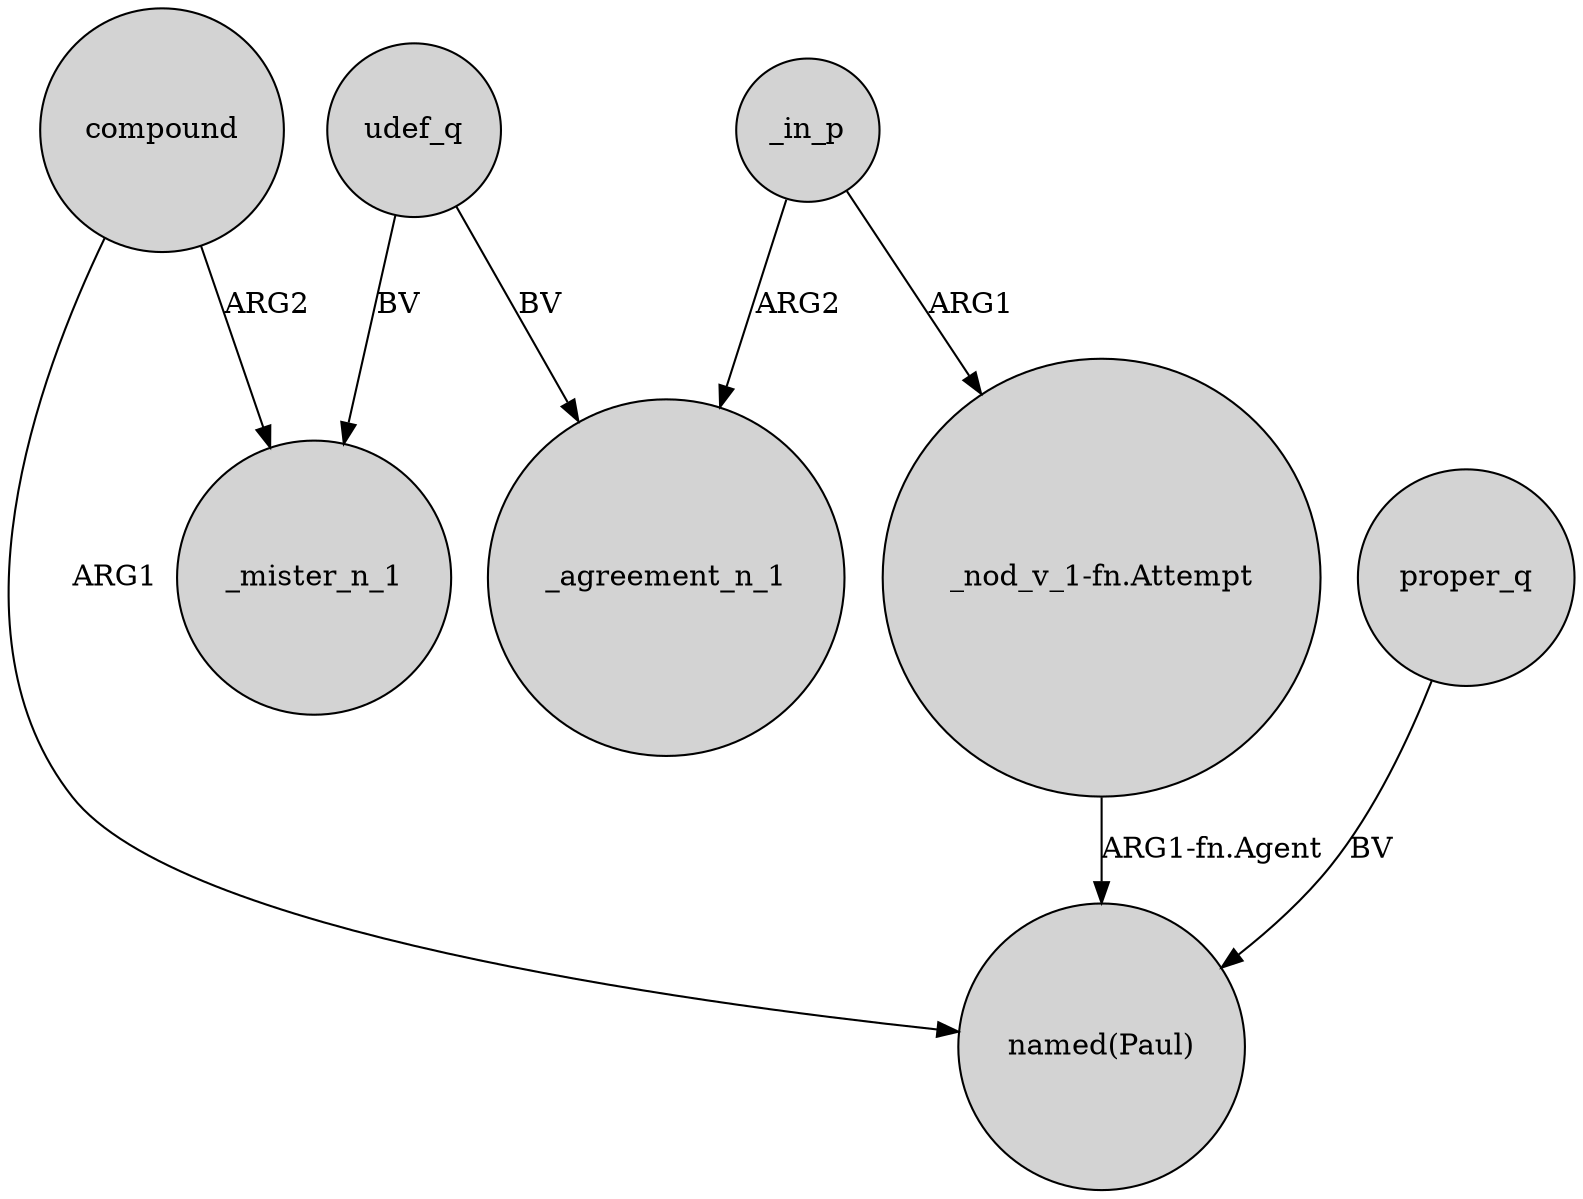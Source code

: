 digraph {
	node [shape=circle style=filled]
	"_nod_v_1-fn.Attempt" -> "named(Paul)" [label="ARG1-fn.Agent"]
	_in_p -> _agreement_n_1 [label=ARG2]
	_in_p -> "_nod_v_1-fn.Attempt" [label=ARG1]
	compound -> _mister_n_1 [label=ARG2]
	compound -> "named(Paul)" [label=ARG1]
	udef_q -> _mister_n_1 [label=BV]
	proper_q -> "named(Paul)" [label=BV]
	udef_q -> _agreement_n_1 [label=BV]
}
